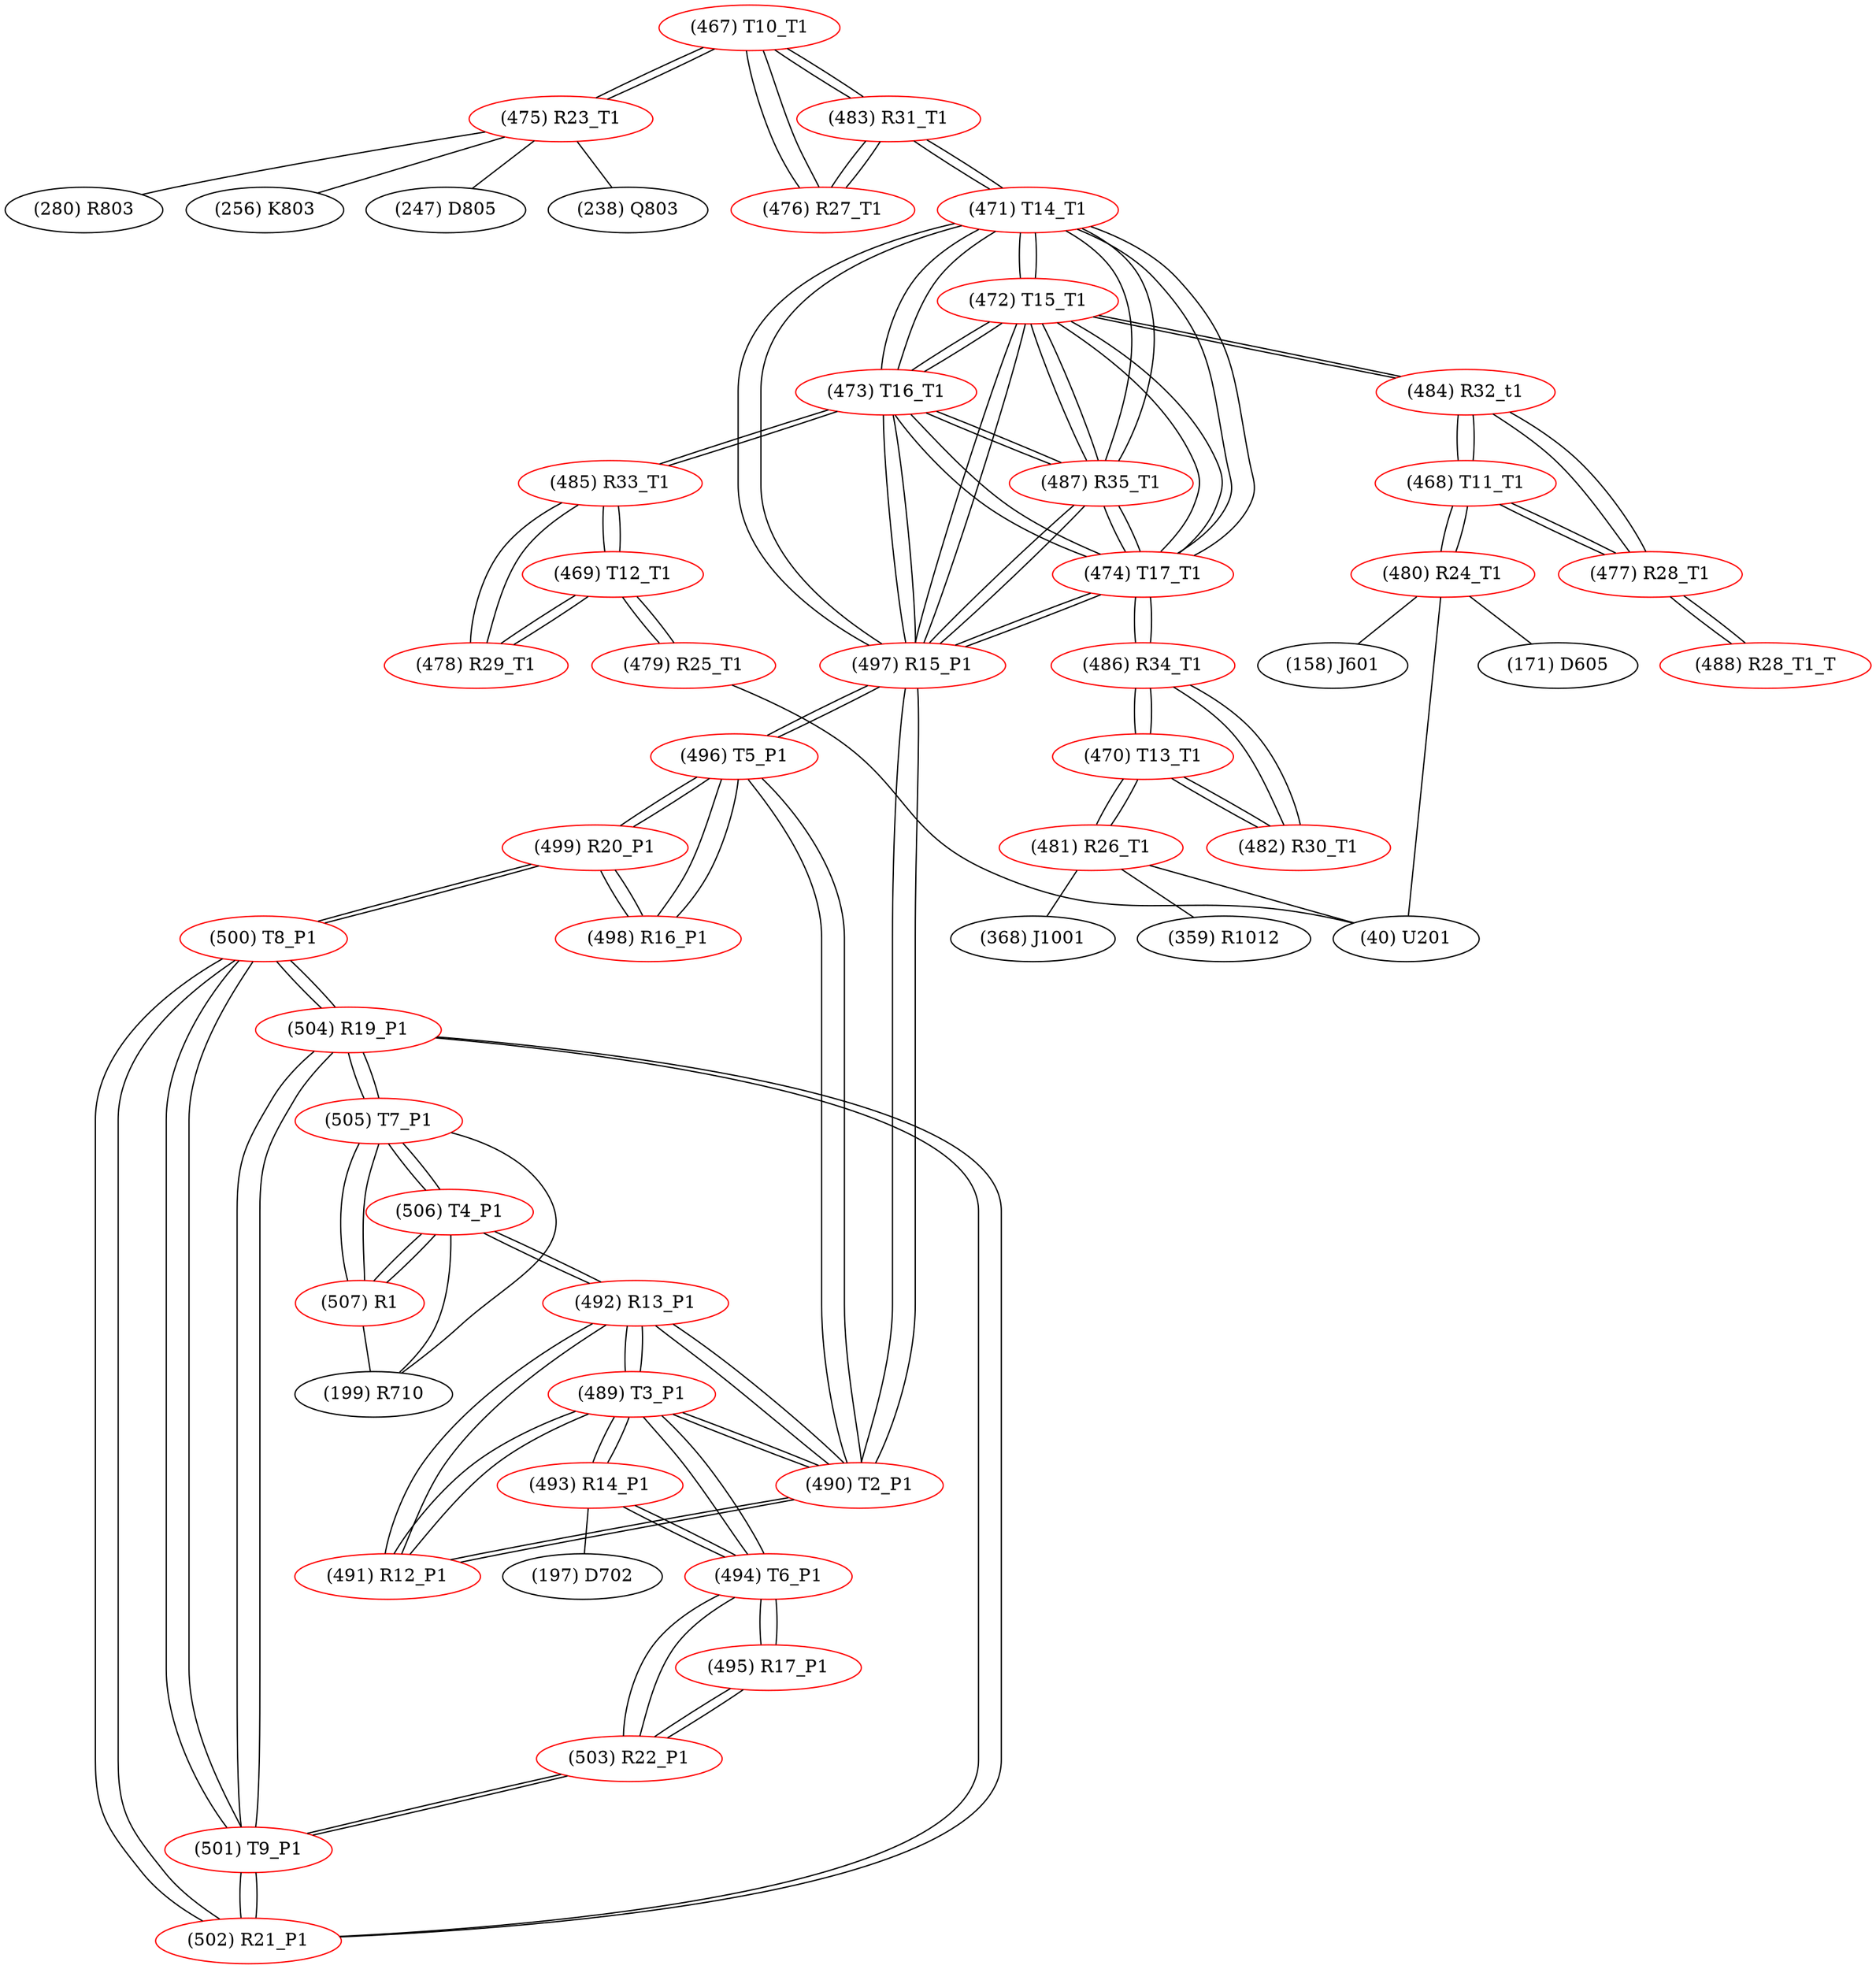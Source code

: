 graph {
	467 [label="(467) T10_T1" color=red]
	475 [label="(475) R23_T1"]
	483 [label="(483) R31_T1"]
	476 [label="(476) R27_T1"]
	468 [label="(468) T11_T1" color=red]
	480 [label="(480) R24_T1"]
	477 [label="(477) R28_T1"]
	484 [label="(484) R32_t1"]
	469 [label="(469) T12_T1" color=red]
	485 [label="(485) R33_T1"]
	478 [label="(478) R29_T1"]
	479 [label="(479) R25_T1"]
	470 [label="(470) T13_T1" color=red]
	482 [label="(482) R30_T1"]
	486 [label="(486) R34_T1"]
	481 [label="(481) R26_T1"]
	471 [label="(471) T14_T1" color=red]
	483 [label="(483) R31_T1"]
	497 [label="(497) R15_P1"]
	474 [label="(474) T17_T1"]
	487 [label="(487) R35_T1"]
	473 [label="(473) T16_T1"]
	472 [label="(472) T15_T1"]
	472 [label="(472) T15_T1" color=red]
	484 [label="(484) R32_t1"]
	497 [label="(497) R15_P1"]
	474 [label="(474) T17_T1"]
	487 [label="(487) R35_T1"]
	473 [label="(473) T16_T1"]
	471 [label="(471) T14_T1"]
	473 [label="(473) T16_T1" color=red]
	485 [label="(485) R33_T1"]
	497 [label="(497) R15_P1"]
	474 [label="(474) T17_T1"]
	487 [label="(487) R35_T1"]
	472 [label="(472) T15_T1"]
	471 [label="(471) T14_T1"]
	474 [label="(474) T17_T1" color=red]
	486 [label="(486) R34_T1"]
	497 [label="(497) R15_P1"]
	487 [label="(487) R35_T1"]
	473 [label="(473) T16_T1"]
	472 [label="(472) T15_T1"]
	471 [label="(471) T14_T1"]
	475 [label="(475) R23_T1" color=red]
	247 [label="(247) D805"]
	238 [label="(238) Q803"]
	280 [label="(280) R803"]
	256 [label="(256) K803"]
	467 [label="(467) T10_T1"]
	476 [label="(476) R27_T1" color=red]
	467 [label="(467) T10_T1"]
	483 [label="(483) R31_T1"]
	477 [label="(477) R28_T1" color=red]
	468 [label="(468) T11_T1"]
	484 [label="(484) R32_t1"]
	488 [label="(488) R28_T1_T"]
	478 [label="(478) R29_T1" color=red]
	485 [label="(485) R33_T1"]
	469 [label="(469) T12_T1"]
	479 [label="(479) R25_T1" color=red]
	40 [label="(40) U201"]
	469 [label="(469) T12_T1"]
	480 [label="(480) R24_T1" color=red]
	40 [label="(40) U201"]
	171 [label="(171) D605"]
	158 [label="(158) J601"]
	468 [label="(468) T11_T1"]
	481 [label="(481) R26_T1" color=red]
	368 [label="(368) J1001"]
	359 [label="(359) R1012"]
	40 [label="(40) U201"]
	470 [label="(470) T13_T1"]
	482 [label="(482) R30_T1" color=red]
	486 [label="(486) R34_T1"]
	470 [label="(470) T13_T1"]
	483 [label="(483) R31_T1" color=red]
	467 [label="(467) T10_T1"]
	476 [label="(476) R27_T1"]
	471 [label="(471) T14_T1"]
	484 [label="(484) R32_t1" color=red]
	472 [label="(472) T15_T1"]
	468 [label="(468) T11_T1"]
	477 [label="(477) R28_T1"]
	485 [label="(485) R33_T1" color=red]
	473 [label="(473) T16_T1"]
	478 [label="(478) R29_T1"]
	469 [label="(469) T12_T1"]
	486 [label="(486) R34_T1" color=red]
	474 [label="(474) T17_T1"]
	482 [label="(482) R30_T1"]
	470 [label="(470) T13_T1"]
	487 [label="(487) R35_T1" color=red]
	497 [label="(497) R15_P1"]
	474 [label="(474) T17_T1"]
	473 [label="(473) T16_T1"]
	472 [label="(472) T15_T1"]
	471 [label="(471) T14_T1"]
	488 [label="(488) R28_T1_T" color=red]
	477 [label="(477) R28_T1"]
	489 [label="(489) T3_P1" color=red]
	493 [label="(493) R14_P1"]
	494 [label="(494) T6_P1"]
	492 [label="(492) R13_P1"]
	491 [label="(491) R12_P1"]
	490 [label="(490) T2_P1"]
	490 [label="(490) T2_P1" color=red]
	492 [label="(492) R13_P1"]
	489 [label="(489) T3_P1"]
	491 [label="(491) R12_P1"]
	496 [label="(496) T5_P1"]
	497 [label="(497) R15_P1"]
	491 [label="(491) R12_P1" color=red]
	492 [label="(492) R13_P1"]
	489 [label="(489) T3_P1"]
	490 [label="(490) T2_P1"]
	492 [label="(492) R13_P1" color=red]
	506 [label="(506) T4_P1"]
	489 [label="(489) T3_P1"]
	491 [label="(491) R12_P1"]
	490 [label="(490) T2_P1"]
	493 [label="(493) R14_P1" color=red]
	197 [label="(197) D702"]
	489 [label="(489) T3_P1"]
	494 [label="(494) T6_P1"]
	494 [label="(494) T6_P1" color=red]
	493 [label="(493) R14_P1"]
	489 [label="(489) T3_P1"]
	503 [label="(503) R22_P1"]
	495 [label="(495) R17_P1"]
	495 [label="(495) R17_P1" color=red]
	503 [label="(503) R22_P1"]
	494 [label="(494) T6_P1"]
	496 [label="(496) T5_P1" color=red]
	490 [label="(490) T2_P1"]
	497 [label="(497) R15_P1"]
	498 [label="(498) R16_P1"]
	499 [label="(499) R20_P1"]
	497 [label="(497) R15_P1" color=red]
	474 [label="(474) T17_T1"]
	487 [label="(487) R35_T1"]
	473 [label="(473) T16_T1"]
	472 [label="(472) T15_T1"]
	471 [label="(471) T14_T1"]
	490 [label="(490) T2_P1"]
	496 [label="(496) T5_P1"]
	498 [label="(498) R16_P1" color=red]
	496 [label="(496) T5_P1"]
	499 [label="(499) R20_P1"]
	499 [label="(499) R20_P1" color=red]
	500 [label="(500) T8_P1"]
	498 [label="(498) R16_P1"]
	496 [label="(496) T5_P1"]
	500 [label="(500) T8_P1" color=red]
	501 [label="(501) T9_P1"]
	502 [label="(502) R21_P1"]
	504 [label="(504) R19_P1"]
	499 [label="(499) R20_P1"]
	501 [label="(501) T9_P1" color=red]
	503 [label="(503) R22_P1"]
	502 [label="(502) R21_P1"]
	500 [label="(500) T8_P1"]
	504 [label="(504) R19_P1"]
	502 [label="(502) R21_P1" color=red]
	501 [label="(501) T9_P1"]
	500 [label="(500) T8_P1"]
	504 [label="(504) R19_P1"]
	503 [label="(503) R22_P1" color=red]
	501 [label="(501) T9_P1"]
	494 [label="(494) T6_P1"]
	495 [label="(495) R17_P1"]
	504 [label="(504) R19_P1" color=red]
	501 [label="(501) T9_P1"]
	502 [label="(502) R21_P1"]
	500 [label="(500) T8_P1"]
	505 [label="(505) T7_P1"]
	505 [label="(505) T7_P1" color=red]
	507 [label="(507) R1"]
	506 [label="(506) T4_P1"]
	199 [label="(199) R710"]
	504 [label="(504) R19_P1"]
	506 [label="(506) T4_P1" color=red]
	492 [label="(492) R13_P1"]
	507 [label="(507) R1"]
	505 [label="(505) T7_P1"]
	199 [label="(199) R710"]
	507 [label="(507) R1" color=red]
	506 [label="(506) T4_P1"]
	505 [label="(505) T7_P1"]
	199 [label="(199) R710"]
	467 -- 475
	467 -- 483
	467 -- 476
	468 -- 480
	468 -- 477
	468 -- 484
	469 -- 485
	469 -- 478
	469 -- 479
	470 -- 482
	470 -- 486
	470 -- 481
	471 -- 483
	471 -- 497
	471 -- 474
	471 -- 487
	471 -- 473
	471 -- 472
	472 -- 484
	472 -- 497
	472 -- 474
	472 -- 487
	472 -- 473
	472 -- 471
	473 -- 485
	473 -- 497
	473 -- 474
	473 -- 487
	473 -- 472
	473 -- 471
	474 -- 486
	474 -- 497
	474 -- 487
	474 -- 473
	474 -- 472
	474 -- 471
	475 -- 247
	475 -- 238
	475 -- 280
	475 -- 256
	475 -- 467
	476 -- 467
	476 -- 483
	477 -- 468
	477 -- 484
	477 -- 488
	478 -- 485
	478 -- 469
	479 -- 40
	479 -- 469
	480 -- 40
	480 -- 171
	480 -- 158
	480 -- 468
	481 -- 368
	481 -- 359
	481 -- 40
	481 -- 470
	482 -- 486
	482 -- 470
	483 -- 467
	483 -- 476
	483 -- 471
	484 -- 472
	484 -- 468
	484 -- 477
	485 -- 473
	485 -- 478
	485 -- 469
	486 -- 474
	486 -- 482
	486 -- 470
	487 -- 497
	487 -- 474
	487 -- 473
	487 -- 472
	487 -- 471
	488 -- 477
	489 -- 493
	489 -- 494
	489 -- 492
	489 -- 491
	489 -- 490
	490 -- 492
	490 -- 489
	490 -- 491
	490 -- 496
	490 -- 497
	491 -- 492
	491 -- 489
	491 -- 490
	492 -- 506
	492 -- 489
	492 -- 491
	492 -- 490
	493 -- 197
	493 -- 489
	493 -- 494
	494 -- 493
	494 -- 489
	494 -- 503
	494 -- 495
	495 -- 503
	495 -- 494
	496 -- 490
	496 -- 497
	496 -- 498
	496 -- 499
	497 -- 474
	497 -- 487
	497 -- 473
	497 -- 472
	497 -- 471
	497 -- 490
	497 -- 496
	498 -- 496
	498 -- 499
	499 -- 500
	499 -- 498
	499 -- 496
	500 -- 501
	500 -- 502
	500 -- 504
	500 -- 499
	501 -- 503
	501 -- 502
	501 -- 500
	501 -- 504
	502 -- 501
	502 -- 500
	502 -- 504
	503 -- 501
	503 -- 494
	503 -- 495
	504 -- 501
	504 -- 502
	504 -- 500
	504 -- 505
	505 -- 507
	505 -- 506
	505 -- 199
	505 -- 504
	506 -- 492
	506 -- 507
	506 -- 505
	506 -- 199
	507 -- 506
	507 -- 505
	507 -- 199
}